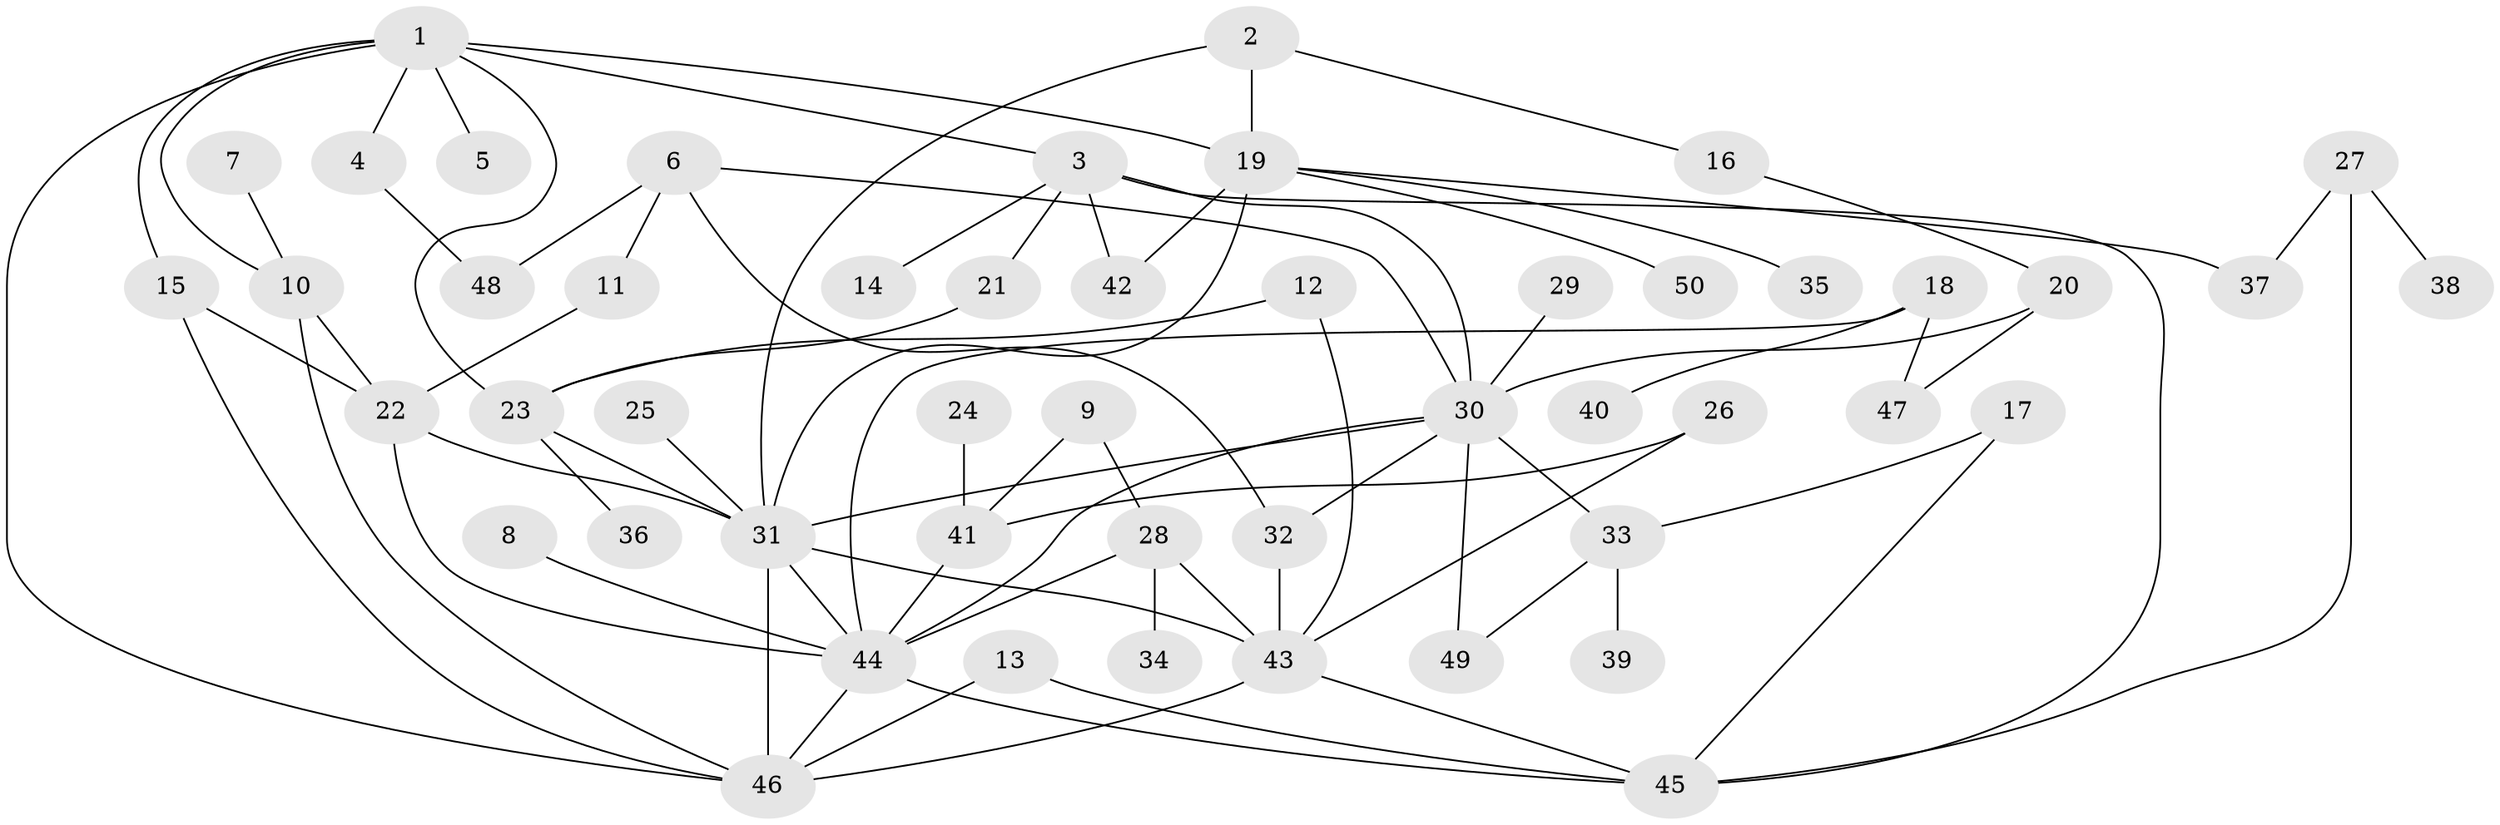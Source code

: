 // original degree distribution, {4: 0.1, 7: 0.03, 8: 0.01, 6: 0.05, 5: 0.05, 3: 0.19, 2: 0.28, 1: 0.29}
// Generated by graph-tools (version 1.1) at 2025/49/03/09/25 03:49:24]
// undirected, 50 vertices, 79 edges
graph export_dot {
graph [start="1"]
  node [color=gray90,style=filled];
  1;
  2;
  3;
  4;
  5;
  6;
  7;
  8;
  9;
  10;
  11;
  12;
  13;
  14;
  15;
  16;
  17;
  18;
  19;
  20;
  21;
  22;
  23;
  24;
  25;
  26;
  27;
  28;
  29;
  30;
  31;
  32;
  33;
  34;
  35;
  36;
  37;
  38;
  39;
  40;
  41;
  42;
  43;
  44;
  45;
  46;
  47;
  48;
  49;
  50;
  1 -- 3 [weight=1.0];
  1 -- 4 [weight=1.0];
  1 -- 5 [weight=1.0];
  1 -- 10 [weight=1.0];
  1 -- 15 [weight=1.0];
  1 -- 19 [weight=1.0];
  1 -- 23 [weight=1.0];
  1 -- 46 [weight=1.0];
  2 -- 16 [weight=1.0];
  2 -- 19 [weight=1.0];
  2 -- 31 [weight=1.0];
  3 -- 14 [weight=1.0];
  3 -- 21 [weight=1.0];
  3 -- 30 [weight=1.0];
  3 -- 42 [weight=1.0];
  3 -- 45 [weight=1.0];
  4 -- 48 [weight=1.0];
  6 -- 11 [weight=1.0];
  6 -- 30 [weight=1.0];
  6 -- 32 [weight=1.0];
  6 -- 48 [weight=1.0];
  7 -- 10 [weight=1.0];
  8 -- 44 [weight=1.0];
  9 -- 28 [weight=1.0];
  9 -- 41 [weight=1.0];
  10 -- 22 [weight=1.0];
  10 -- 46 [weight=1.0];
  11 -- 22 [weight=1.0];
  12 -- 23 [weight=1.0];
  12 -- 43 [weight=1.0];
  13 -- 45 [weight=1.0];
  13 -- 46 [weight=1.0];
  15 -- 22 [weight=1.0];
  15 -- 46 [weight=1.0];
  16 -- 20 [weight=1.0];
  17 -- 33 [weight=1.0];
  17 -- 45 [weight=1.0];
  18 -- 40 [weight=1.0];
  18 -- 44 [weight=1.0];
  18 -- 47 [weight=1.0];
  19 -- 31 [weight=1.0];
  19 -- 35 [weight=1.0];
  19 -- 37 [weight=1.0];
  19 -- 42 [weight=1.0];
  19 -- 50 [weight=1.0];
  20 -- 30 [weight=1.0];
  20 -- 47 [weight=1.0];
  21 -- 23 [weight=2.0];
  22 -- 31 [weight=1.0];
  22 -- 44 [weight=1.0];
  23 -- 31 [weight=1.0];
  23 -- 36 [weight=1.0];
  24 -- 41 [weight=1.0];
  25 -- 31 [weight=1.0];
  26 -- 41 [weight=1.0];
  26 -- 43 [weight=1.0];
  27 -- 37 [weight=1.0];
  27 -- 38 [weight=1.0];
  27 -- 45 [weight=1.0];
  28 -- 34 [weight=1.0];
  28 -- 43 [weight=1.0];
  28 -- 44 [weight=1.0];
  29 -- 30 [weight=1.0];
  30 -- 31 [weight=1.0];
  30 -- 32 [weight=1.0];
  30 -- 33 [weight=3.0];
  30 -- 44 [weight=1.0];
  30 -- 49 [weight=2.0];
  31 -- 43 [weight=1.0];
  31 -- 44 [weight=1.0];
  31 -- 46 [weight=1.0];
  32 -- 43 [weight=1.0];
  33 -- 39 [weight=1.0];
  33 -- 49 [weight=1.0];
  41 -- 44 [weight=1.0];
  43 -- 45 [weight=1.0];
  43 -- 46 [weight=1.0];
  44 -- 45 [weight=1.0];
  44 -- 46 [weight=1.0];
}
